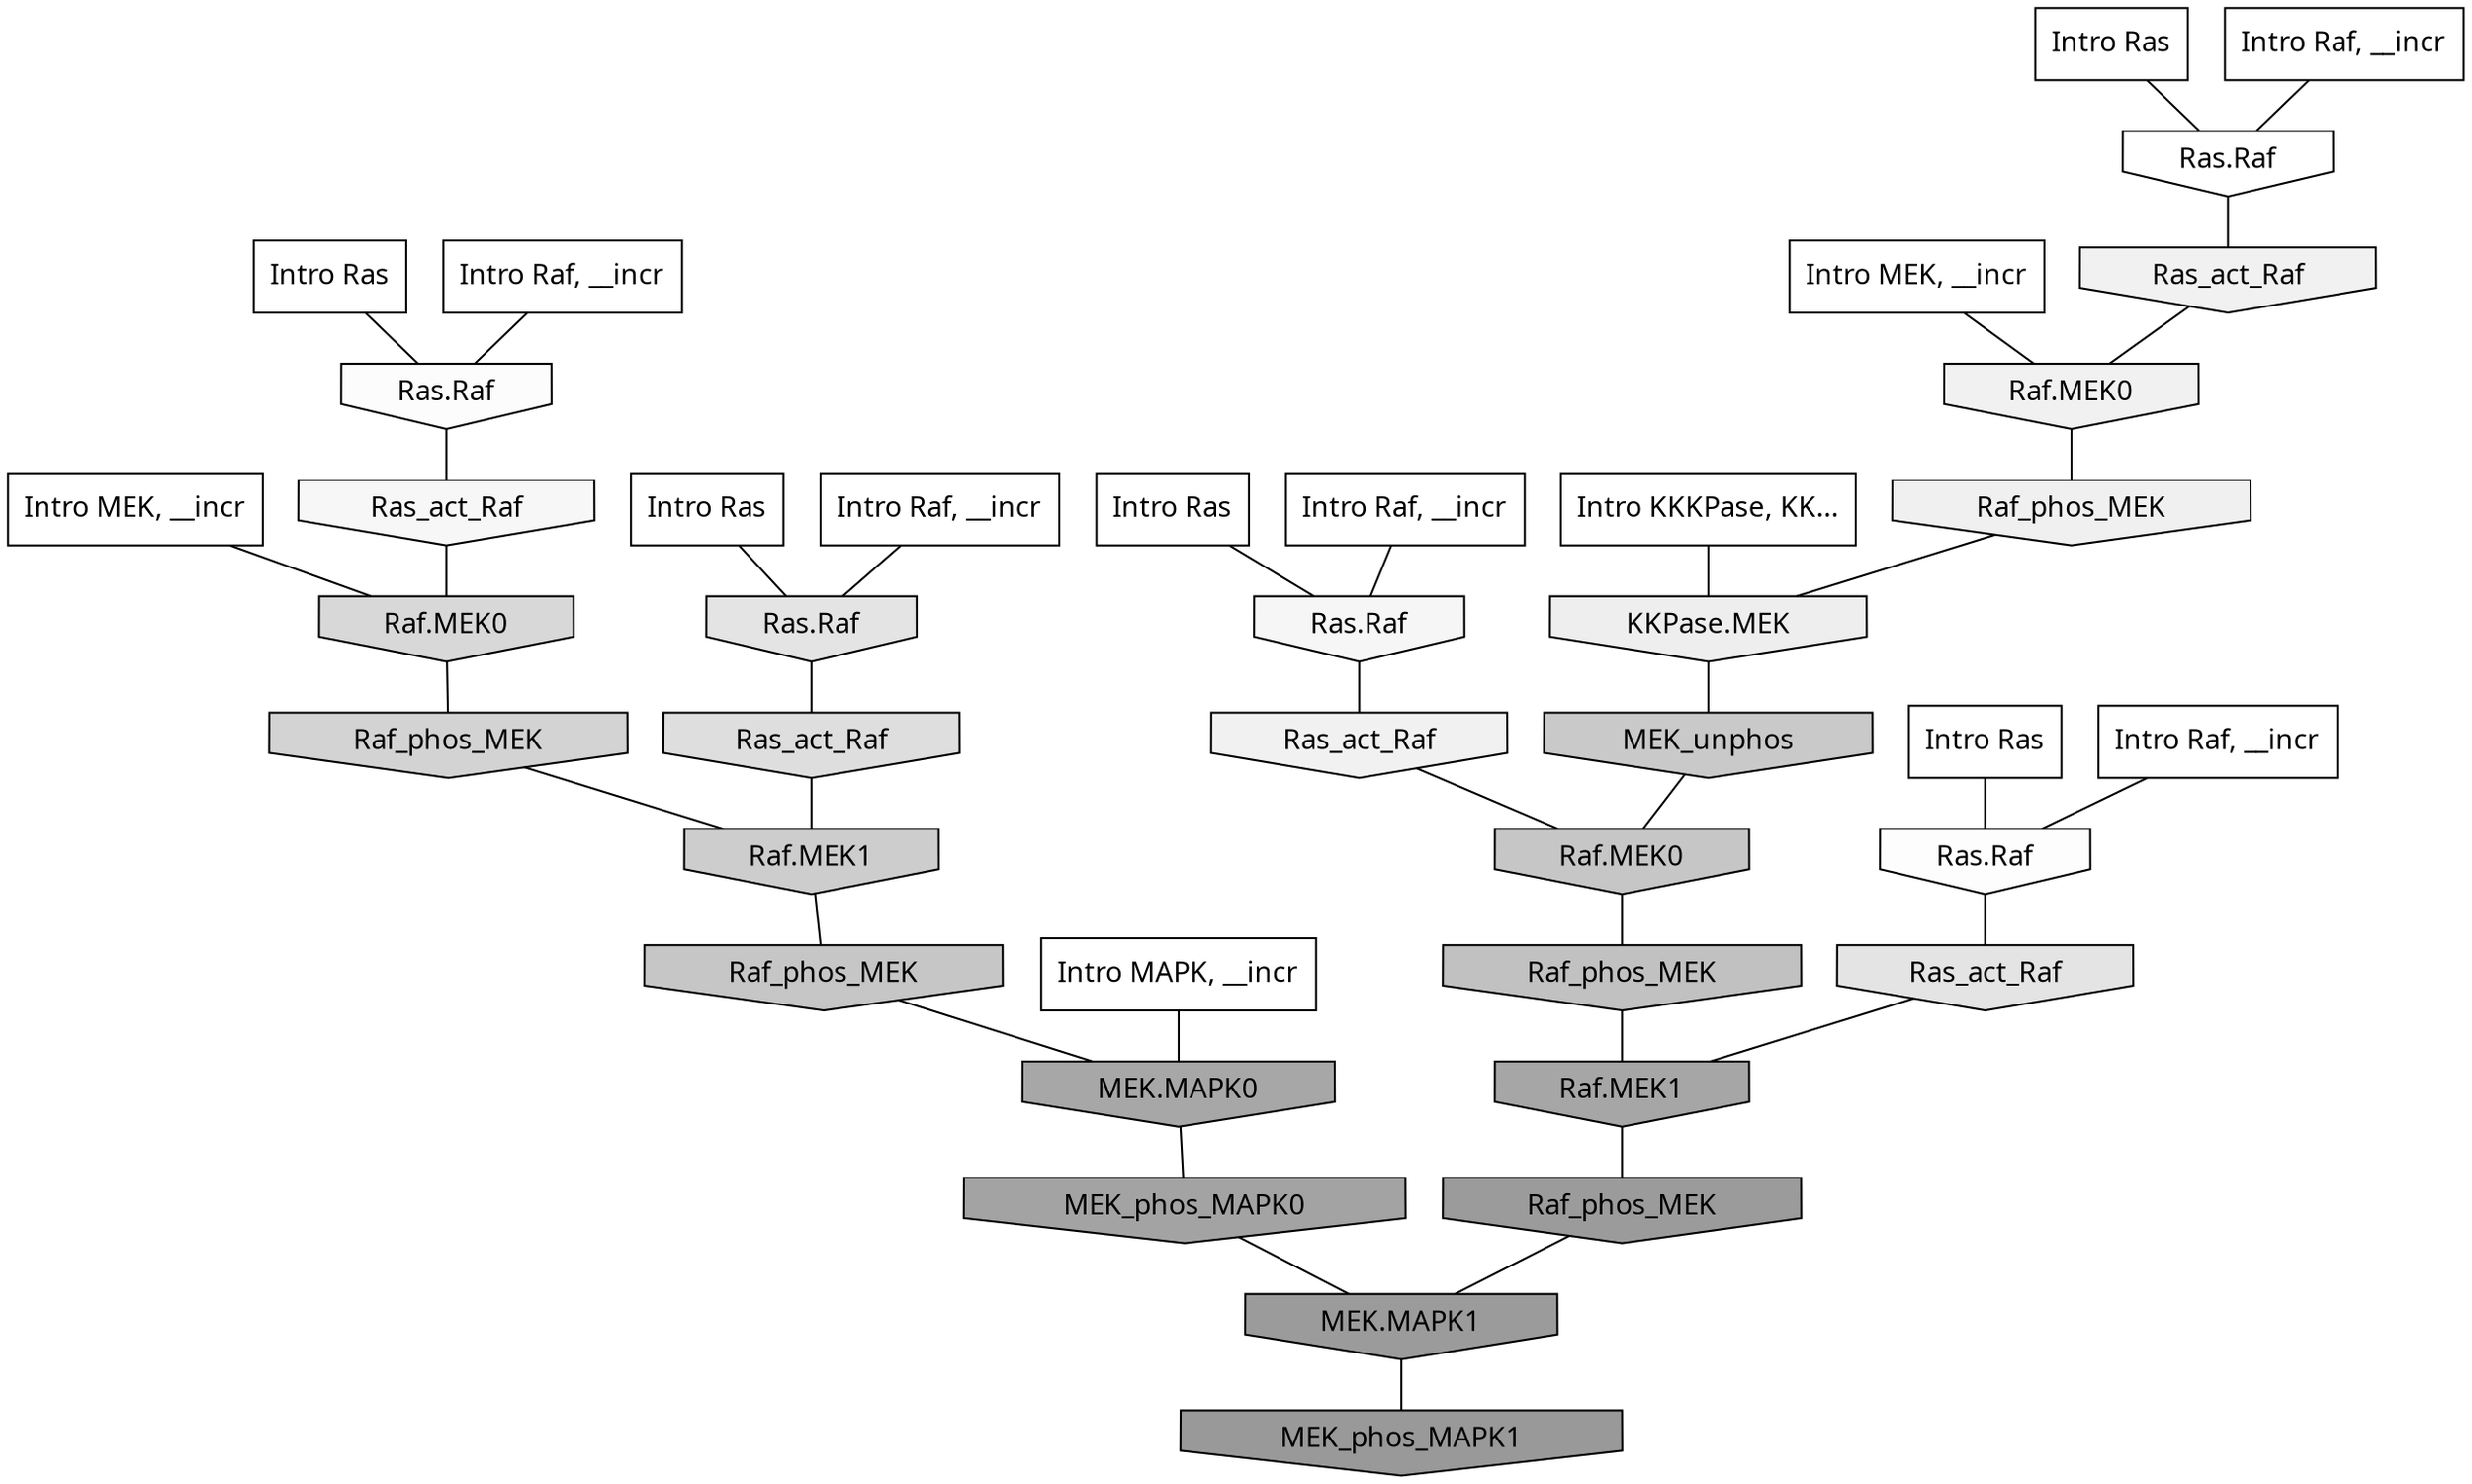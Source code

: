 digraph G{
  rankdir="TB";
  ranksep=0.30;
  node [fontname="CMU Serif"];
  edge [fontname="CMU Serif"];
  
  2 [label="Intro Ras", shape=rectangle, style=filled, fillcolor="0.000 0.000 1.000"]
  
  4 [label="Intro Ras", shape=rectangle, style=filled, fillcolor="0.000 0.000 1.000"]
  
  27 [label="Intro Ras", shape=rectangle, style=filled, fillcolor="0.000 0.000 1.000"]
  
  32 [label="Intro Ras", shape=rectangle, style=filled, fillcolor="0.000 0.000 1.000"]
  
  57 [label="Intro Ras", shape=rectangle, style=filled, fillcolor="0.000 0.000 1.000"]
  
  370 [label="Intro Raf, __incr", shape=rectangle, style=filled, fillcolor="0.000 0.000 1.000"]
  
  411 [label="Intro Raf, __incr", shape=rectangle, style=filled, fillcolor="0.000 0.000 1.000"]
  
  460 [label="Intro Raf, __incr", shape=rectangle, style=filled, fillcolor="0.000 0.000 1.000"]
  
  486 [label="Intro Raf, __incr", shape=rectangle, style=filled, fillcolor="0.000 0.000 1.000"]
  
  864 [label="Intro Raf, __incr", shape=rectangle, style=filled, fillcolor="0.000 0.000 1.000"]
  
  1283 [label="Intro MEK, __incr", shape=rectangle, style=filled, fillcolor="0.000 0.000 1.000"]
  
  1478 [label="Intro MEK, __incr", shape=rectangle, style=filled, fillcolor="0.000 0.000 1.000"]
  
  3098 [label="Intro MAPK, __incr", shape=rectangle, style=filled, fillcolor="0.000 0.000 1.000"]
  
  3153 [label="Intro KKKPase, KK...", shape=rectangle, style=filled, fillcolor="0.000 0.000 1.000"]
  
  3263 [label="Ras.Raf", shape=invhouse, style=filled, fillcolor="0.000 0.000 1.000"]
  
  3374 [label="Ras.Raf", shape=invhouse, style=filled, fillcolor="0.000 0.000 0.989"]
  
  3398 [label="Ras.Raf", shape=invhouse, style=filled, fillcolor="0.000 0.000 0.987"]
  
  3516 [label="Ras_act_Raf", shape=invhouse, style=filled, fillcolor="0.000 0.000 0.966"]
  
  3562 [label="Ras.Raf", shape=invhouse, style=filled, fillcolor="0.000 0.000 0.961"]
  
  3715 [label="Ras_act_Raf", shape=invhouse, style=filled, fillcolor="0.000 0.000 0.945"]
  
  3718 [label="Raf.MEK0", shape=invhouse, style=filled, fillcolor="0.000 0.000 0.945"]
  
  3738 [label="Ras_act_Raf", shape=invhouse, style=filled, fillcolor="0.000 0.000 0.944"]
  
  3797 [label="Raf_phos_MEK", shape=invhouse, style=filled, fillcolor="0.000 0.000 0.939"]
  
  3887 [label="KKPase.MEK", shape=invhouse, style=filled, fillcolor="0.000 0.000 0.933"]
  
  4494 [label="Ras_act_Raf", shape=invhouse, style=filled, fillcolor="0.000 0.000 0.892"]
  
  4501 [label="Ras.Raf", shape=invhouse, style=filled, fillcolor="0.000 0.000 0.892"]
  
  4896 [label="Ras_act_Raf", shape=invhouse, style=filled, fillcolor="0.000 0.000 0.868"]
  
  5304 [label="Raf.MEK0", shape=invhouse, style=filled, fillcolor="0.000 0.000 0.844"]
  
  5613 [label="Raf_phos_MEK", shape=invhouse, style=filled, fillcolor="0.000 0.000 0.825"]
  
  6073 [label="Raf.MEK1", shape=invhouse, style=filled, fillcolor="0.000 0.000 0.801"]
  
  6421 [label="MEK_unphos", shape=invhouse, style=filled, fillcolor="0.000 0.000 0.786"]
  
  6670 [label="Raf.MEK0", shape=invhouse, style=filled, fillcolor="0.000 0.000 0.776"]
  
  6680 [label="Raf_phos_MEK", shape=invhouse, style=filled, fillcolor="0.000 0.000 0.775"]
  
  7258 [label="Raf_phos_MEK", shape=invhouse, style=filled, fillcolor="0.000 0.000 0.756"]
  
  11270 [label="MEK.MAPK0", shape=invhouse, style=filled, fillcolor="0.000 0.000 0.655"]
  
  11488 [label="Raf.MEK1", shape=invhouse, style=filled, fillcolor="0.000 0.000 0.651"]
  
  12158 [label="MEK_phos_MAPK0", shape=invhouse, style=filled, fillcolor="0.000 0.000 0.639"]
  
  14184 [label="Raf_phos_MEK", shape=invhouse, style=filled, fillcolor="0.000 0.000 0.608"]
  
  14191 [label="MEK.MAPK1", shape=invhouse, style=filled, fillcolor="0.000 0.000 0.608"]
  
  14800 [label="MEK_phos_MAPK1", shape=invhouse, style=filled, fillcolor="0.000 0.000 0.600"]
  
  
  14191 -> 14800 [dir=none, color="0.000 0.000 0.000"] 
  14184 -> 14191 [dir=none, color="0.000 0.000 0.000"] 
  12158 -> 14191 [dir=none, color="0.000 0.000 0.000"] 
  11488 -> 14184 [dir=none, color="0.000 0.000 0.000"] 
  11270 -> 12158 [dir=none, color="0.000 0.000 0.000"] 
  7258 -> 11488 [dir=none, color="0.000 0.000 0.000"] 
  6680 -> 11270 [dir=none, color="0.000 0.000 0.000"] 
  6670 -> 7258 [dir=none, color="0.000 0.000 0.000"] 
  6421 -> 6670 [dir=none, color="0.000 0.000 0.000"] 
  6073 -> 6680 [dir=none, color="0.000 0.000 0.000"] 
  5613 -> 6073 [dir=none, color="0.000 0.000 0.000"] 
  5304 -> 5613 [dir=none, color="0.000 0.000 0.000"] 
  4896 -> 6073 [dir=none, color="0.000 0.000 0.000"] 
  4501 -> 4896 [dir=none, color="0.000 0.000 0.000"] 
  4494 -> 11488 [dir=none, color="0.000 0.000 0.000"] 
  3887 -> 6421 [dir=none, color="0.000 0.000 0.000"] 
  3797 -> 3887 [dir=none, color="0.000 0.000 0.000"] 
  3738 -> 6670 [dir=none, color="0.000 0.000 0.000"] 
  3718 -> 3797 [dir=none, color="0.000 0.000 0.000"] 
  3715 -> 3718 [dir=none, color="0.000 0.000 0.000"] 
  3562 -> 3738 [dir=none, color="0.000 0.000 0.000"] 
  3516 -> 5304 [dir=none, color="0.000 0.000 0.000"] 
  3398 -> 3516 [dir=none, color="0.000 0.000 0.000"] 
  3374 -> 4494 [dir=none, color="0.000 0.000 0.000"] 
  3263 -> 3715 [dir=none, color="0.000 0.000 0.000"] 
  3153 -> 3887 [dir=none, color="0.000 0.000 0.000"] 
  3098 -> 11270 [dir=none, color="0.000 0.000 0.000"] 
  1478 -> 5304 [dir=none, color="0.000 0.000 0.000"] 
  1283 -> 3718 [dir=none, color="0.000 0.000 0.000"] 
  864 -> 3374 [dir=none, color="0.000 0.000 0.000"] 
  486 -> 3263 [dir=none, color="0.000 0.000 0.000"] 
  460 -> 3398 [dir=none, color="0.000 0.000 0.000"] 
  411 -> 3562 [dir=none, color="0.000 0.000 0.000"] 
  370 -> 4501 [dir=none, color="0.000 0.000 0.000"] 
  57 -> 4501 [dir=none, color="0.000 0.000 0.000"] 
  32 -> 3398 [dir=none, color="0.000 0.000 0.000"] 
  27 -> 3263 [dir=none, color="0.000 0.000 0.000"] 
  4 -> 3374 [dir=none, color="0.000 0.000 0.000"] 
  2 -> 3562 [dir=none, color="0.000 0.000 0.000"] 
  
  }

